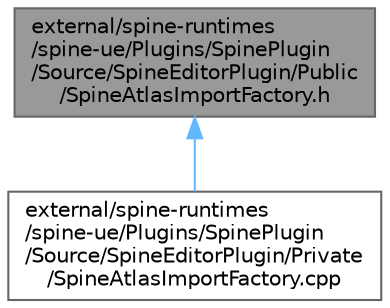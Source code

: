 digraph "external/spine-runtimes/spine-ue/Plugins/SpinePlugin/Source/SpineEditorPlugin/Public/SpineAtlasImportFactory.h"
{
 // LATEX_PDF_SIZE
  bgcolor="transparent";
  edge [fontname=Helvetica,fontsize=10,labelfontname=Helvetica,labelfontsize=10];
  node [fontname=Helvetica,fontsize=10,shape=box,height=0.2,width=0.4];
  Node1 [id="Node000001",label="external/spine-runtimes\l/spine-ue/Plugins/SpinePlugin\l/Source/SpineEditorPlugin/Public\l/SpineAtlasImportFactory.h",height=0.2,width=0.4,color="gray40", fillcolor="grey60", style="filled", fontcolor="black",tooltip=" "];
  Node1 -> Node2 [id="edge2_Node000001_Node000002",dir="back",color="steelblue1",style="solid",tooltip=" "];
  Node2 [id="Node000002",label="external/spine-runtimes\l/spine-ue/Plugins/SpinePlugin\l/Source/SpineEditorPlugin/Private\l/SpineAtlasImportFactory.cpp",height=0.2,width=0.4,color="grey40", fillcolor="white", style="filled",URL="$_spine_atlas_import_factory_8cpp.html",tooltip=" "];
}
